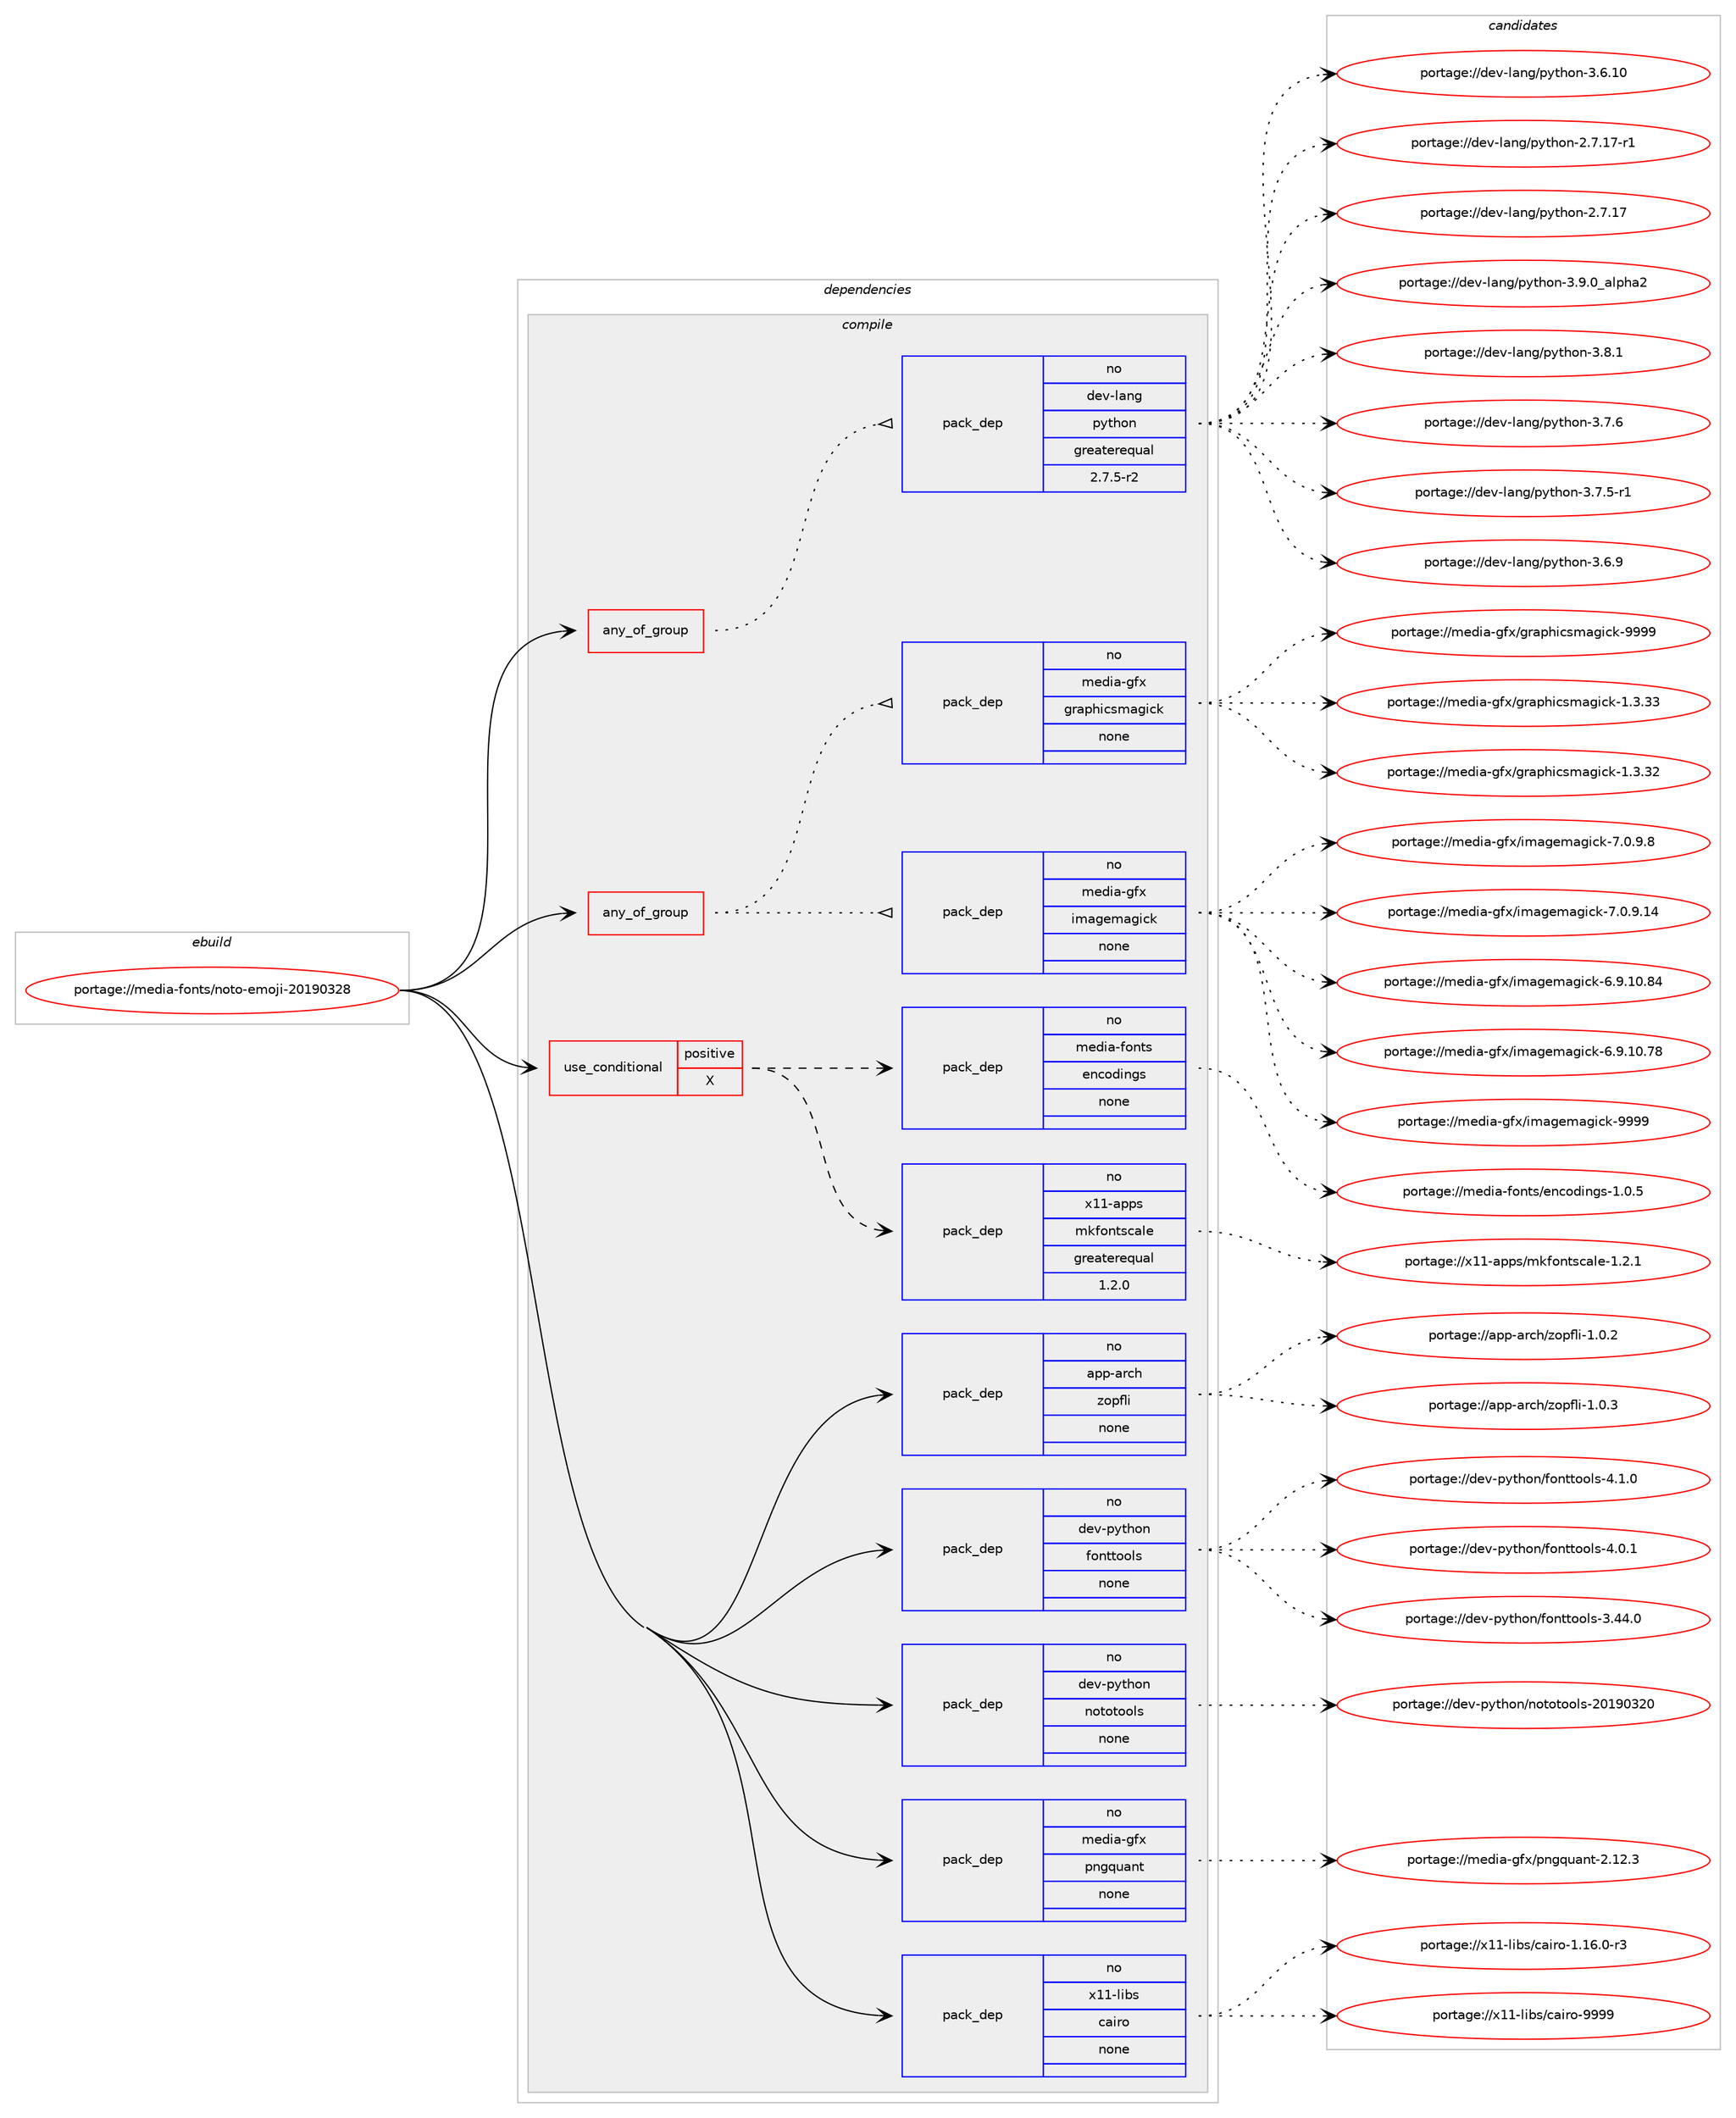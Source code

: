 digraph prolog {

# *************
# Graph options
# *************

newrank=true;
concentrate=true;
compound=true;
graph [rankdir=LR,fontname=Helvetica,fontsize=10,ranksep=1.5];#, ranksep=2.5, nodesep=0.2];
edge  [arrowhead=vee];
node  [fontname=Helvetica,fontsize=10];

# **********
# The ebuild
# **********

subgraph cluster_leftcol {
color=gray;
rank=same;
label=<<i>ebuild</i>>;
id [label="portage://media-fonts/noto-emoji-20190328", color=red, width=4, href="../media-fonts/noto-emoji-20190328.svg"];
}

# ****************
# The dependencies
# ****************

subgraph cluster_midcol {
color=gray;
label=<<i>dependencies</i>>;
subgraph cluster_compile {
fillcolor="#eeeeee";
style=filled;
label=<<i>compile</i>>;
subgraph any3280 {
dependency227802 [label=<<TABLE BORDER="0" CELLBORDER="1" CELLSPACING="0" CELLPADDING="4"><TR><TD CELLPADDING="10">any_of_group</TD></TR></TABLE>>, shape=none, color=red];subgraph pack172094 {
dependency227803 [label=<<TABLE BORDER="0" CELLBORDER="1" CELLSPACING="0" CELLPADDING="4" WIDTH="220"><TR><TD ROWSPAN="6" CELLPADDING="30">pack_dep</TD></TR><TR><TD WIDTH="110">no</TD></TR><TR><TD>dev-lang</TD></TR><TR><TD>python</TD></TR><TR><TD>greaterequal</TD></TR><TR><TD>2.7.5-r2</TD></TR></TABLE>>, shape=none, color=blue];
}
dependency227802:e -> dependency227803:w [weight=20,style="dotted",arrowhead="oinv"];
}
id:e -> dependency227802:w [weight=20,style="solid",arrowhead="vee"];
subgraph any3281 {
dependency227804 [label=<<TABLE BORDER="0" CELLBORDER="1" CELLSPACING="0" CELLPADDING="4"><TR><TD CELLPADDING="10">any_of_group</TD></TR></TABLE>>, shape=none, color=red];subgraph pack172095 {
dependency227805 [label=<<TABLE BORDER="0" CELLBORDER="1" CELLSPACING="0" CELLPADDING="4" WIDTH="220"><TR><TD ROWSPAN="6" CELLPADDING="30">pack_dep</TD></TR><TR><TD WIDTH="110">no</TD></TR><TR><TD>media-gfx</TD></TR><TR><TD>imagemagick</TD></TR><TR><TD>none</TD></TR><TR><TD></TD></TR></TABLE>>, shape=none, color=blue];
}
dependency227804:e -> dependency227805:w [weight=20,style="dotted",arrowhead="oinv"];
subgraph pack172096 {
dependency227806 [label=<<TABLE BORDER="0" CELLBORDER="1" CELLSPACING="0" CELLPADDING="4" WIDTH="220"><TR><TD ROWSPAN="6" CELLPADDING="30">pack_dep</TD></TR><TR><TD WIDTH="110">no</TD></TR><TR><TD>media-gfx</TD></TR><TR><TD>graphicsmagick</TD></TR><TR><TD>none</TD></TR><TR><TD></TD></TR></TABLE>>, shape=none, color=blue];
}
dependency227804:e -> dependency227806:w [weight=20,style="dotted",arrowhead="oinv"];
}
id:e -> dependency227804:w [weight=20,style="solid",arrowhead="vee"];
subgraph cond52256 {
dependency227807 [label=<<TABLE BORDER="0" CELLBORDER="1" CELLSPACING="0" CELLPADDING="4"><TR><TD ROWSPAN="3" CELLPADDING="10">use_conditional</TD></TR><TR><TD>positive</TD></TR><TR><TD>X</TD></TR></TABLE>>, shape=none, color=red];
subgraph pack172097 {
dependency227808 [label=<<TABLE BORDER="0" CELLBORDER="1" CELLSPACING="0" CELLPADDING="4" WIDTH="220"><TR><TD ROWSPAN="6" CELLPADDING="30">pack_dep</TD></TR><TR><TD WIDTH="110">no</TD></TR><TR><TD>x11-apps</TD></TR><TR><TD>mkfontscale</TD></TR><TR><TD>greaterequal</TD></TR><TR><TD>1.2.0</TD></TR></TABLE>>, shape=none, color=blue];
}
dependency227807:e -> dependency227808:w [weight=20,style="dashed",arrowhead="vee"];
subgraph pack172098 {
dependency227809 [label=<<TABLE BORDER="0" CELLBORDER="1" CELLSPACING="0" CELLPADDING="4" WIDTH="220"><TR><TD ROWSPAN="6" CELLPADDING="30">pack_dep</TD></TR><TR><TD WIDTH="110">no</TD></TR><TR><TD>media-fonts</TD></TR><TR><TD>encodings</TD></TR><TR><TD>none</TD></TR><TR><TD></TD></TR></TABLE>>, shape=none, color=blue];
}
dependency227807:e -> dependency227809:w [weight=20,style="dashed",arrowhead="vee"];
}
id:e -> dependency227807:w [weight=20,style="solid",arrowhead="vee"];
subgraph pack172099 {
dependency227810 [label=<<TABLE BORDER="0" CELLBORDER="1" CELLSPACING="0" CELLPADDING="4" WIDTH="220"><TR><TD ROWSPAN="6" CELLPADDING="30">pack_dep</TD></TR><TR><TD WIDTH="110">no</TD></TR><TR><TD>app-arch</TD></TR><TR><TD>zopfli</TD></TR><TR><TD>none</TD></TR><TR><TD></TD></TR></TABLE>>, shape=none, color=blue];
}
id:e -> dependency227810:w [weight=20,style="solid",arrowhead="vee"];
subgraph pack172100 {
dependency227811 [label=<<TABLE BORDER="0" CELLBORDER="1" CELLSPACING="0" CELLPADDING="4" WIDTH="220"><TR><TD ROWSPAN="6" CELLPADDING="30">pack_dep</TD></TR><TR><TD WIDTH="110">no</TD></TR><TR><TD>dev-python</TD></TR><TR><TD>fonttools</TD></TR><TR><TD>none</TD></TR><TR><TD></TD></TR></TABLE>>, shape=none, color=blue];
}
id:e -> dependency227811:w [weight=20,style="solid",arrowhead="vee"];
subgraph pack172101 {
dependency227812 [label=<<TABLE BORDER="0" CELLBORDER="1" CELLSPACING="0" CELLPADDING="4" WIDTH="220"><TR><TD ROWSPAN="6" CELLPADDING="30">pack_dep</TD></TR><TR><TD WIDTH="110">no</TD></TR><TR><TD>dev-python</TD></TR><TR><TD>nototools</TD></TR><TR><TD>none</TD></TR><TR><TD></TD></TR></TABLE>>, shape=none, color=blue];
}
id:e -> dependency227812:w [weight=20,style="solid",arrowhead="vee"];
subgraph pack172102 {
dependency227813 [label=<<TABLE BORDER="0" CELLBORDER="1" CELLSPACING="0" CELLPADDING="4" WIDTH="220"><TR><TD ROWSPAN="6" CELLPADDING="30">pack_dep</TD></TR><TR><TD WIDTH="110">no</TD></TR><TR><TD>media-gfx</TD></TR><TR><TD>pngquant</TD></TR><TR><TD>none</TD></TR><TR><TD></TD></TR></TABLE>>, shape=none, color=blue];
}
id:e -> dependency227813:w [weight=20,style="solid",arrowhead="vee"];
subgraph pack172103 {
dependency227814 [label=<<TABLE BORDER="0" CELLBORDER="1" CELLSPACING="0" CELLPADDING="4" WIDTH="220"><TR><TD ROWSPAN="6" CELLPADDING="30">pack_dep</TD></TR><TR><TD WIDTH="110">no</TD></TR><TR><TD>x11-libs</TD></TR><TR><TD>cairo</TD></TR><TR><TD>none</TD></TR><TR><TD></TD></TR></TABLE>>, shape=none, color=blue];
}
id:e -> dependency227814:w [weight=20,style="solid",arrowhead="vee"];
}
subgraph cluster_compileandrun {
fillcolor="#eeeeee";
style=filled;
label=<<i>compile and run</i>>;
}
subgraph cluster_run {
fillcolor="#eeeeee";
style=filled;
label=<<i>run</i>>;
}
}

# **************
# The candidates
# **************

subgraph cluster_choices {
rank=same;
color=gray;
label=<<i>candidates</i>>;

subgraph choice172094 {
color=black;
nodesep=1;
choice10010111845108971101034711212111610411111045514657464895971081121049750 [label="portage://dev-lang/python-3.9.0_alpha2", color=red, width=4,href="../dev-lang/python-3.9.0_alpha2.svg"];
choice100101118451089711010347112121116104111110455146564649 [label="portage://dev-lang/python-3.8.1", color=red, width=4,href="../dev-lang/python-3.8.1.svg"];
choice100101118451089711010347112121116104111110455146554654 [label="portage://dev-lang/python-3.7.6", color=red, width=4,href="../dev-lang/python-3.7.6.svg"];
choice1001011184510897110103471121211161041111104551465546534511449 [label="portage://dev-lang/python-3.7.5-r1", color=red, width=4,href="../dev-lang/python-3.7.5-r1.svg"];
choice100101118451089711010347112121116104111110455146544657 [label="portage://dev-lang/python-3.6.9", color=red, width=4,href="../dev-lang/python-3.6.9.svg"];
choice10010111845108971101034711212111610411111045514654464948 [label="portage://dev-lang/python-3.6.10", color=red, width=4,href="../dev-lang/python-3.6.10.svg"];
choice100101118451089711010347112121116104111110455046554649554511449 [label="portage://dev-lang/python-2.7.17-r1", color=red, width=4,href="../dev-lang/python-2.7.17-r1.svg"];
choice10010111845108971101034711212111610411111045504655464955 [label="portage://dev-lang/python-2.7.17", color=red, width=4,href="../dev-lang/python-2.7.17.svg"];
dependency227803:e -> choice10010111845108971101034711212111610411111045514657464895971081121049750:w [style=dotted,weight="100"];
dependency227803:e -> choice100101118451089711010347112121116104111110455146564649:w [style=dotted,weight="100"];
dependency227803:e -> choice100101118451089711010347112121116104111110455146554654:w [style=dotted,weight="100"];
dependency227803:e -> choice1001011184510897110103471121211161041111104551465546534511449:w [style=dotted,weight="100"];
dependency227803:e -> choice100101118451089711010347112121116104111110455146544657:w [style=dotted,weight="100"];
dependency227803:e -> choice10010111845108971101034711212111610411111045514654464948:w [style=dotted,weight="100"];
dependency227803:e -> choice100101118451089711010347112121116104111110455046554649554511449:w [style=dotted,weight="100"];
dependency227803:e -> choice10010111845108971101034711212111610411111045504655464955:w [style=dotted,weight="100"];
}
subgraph choice172095 {
color=black;
nodesep=1;
choice1091011001059745103102120471051099710310110997103105991074557575757 [label="portage://media-gfx/imagemagick-9999", color=red, width=4,href="../media-gfx/imagemagick-9999.svg"];
choice1091011001059745103102120471051099710310110997103105991074555464846574656 [label="portage://media-gfx/imagemagick-7.0.9.8", color=red, width=4,href="../media-gfx/imagemagick-7.0.9.8.svg"];
choice109101100105974510310212047105109971031011099710310599107455546484657464952 [label="portage://media-gfx/imagemagick-7.0.9.14", color=red, width=4,href="../media-gfx/imagemagick-7.0.9.14.svg"];
choice10910110010597451031021204710510997103101109971031059910745544657464948465652 [label="portage://media-gfx/imagemagick-6.9.10.84", color=red, width=4,href="../media-gfx/imagemagick-6.9.10.84.svg"];
choice10910110010597451031021204710510997103101109971031059910745544657464948465556 [label="portage://media-gfx/imagemagick-6.9.10.78", color=red, width=4,href="../media-gfx/imagemagick-6.9.10.78.svg"];
dependency227805:e -> choice1091011001059745103102120471051099710310110997103105991074557575757:w [style=dotted,weight="100"];
dependency227805:e -> choice1091011001059745103102120471051099710310110997103105991074555464846574656:w [style=dotted,weight="100"];
dependency227805:e -> choice109101100105974510310212047105109971031011099710310599107455546484657464952:w [style=dotted,weight="100"];
dependency227805:e -> choice10910110010597451031021204710510997103101109971031059910745544657464948465652:w [style=dotted,weight="100"];
dependency227805:e -> choice10910110010597451031021204710510997103101109971031059910745544657464948465556:w [style=dotted,weight="100"];
}
subgraph choice172096 {
color=black;
nodesep=1;
choice109101100105974510310212047103114971121041059911510997103105991074557575757 [label="portage://media-gfx/graphicsmagick-9999", color=red, width=4,href="../media-gfx/graphicsmagick-9999.svg"];
choice1091011001059745103102120471031149711210410599115109971031059910745494651465151 [label="portage://media-gfx/graphicsmagick-1.3.33", color=red, width=4,href="../media-gfx/graphicsmagick-1.3.33.svg"];
choice1091011001059745103102120471031149711210410599115109971031059910745494651465150 [label="portage://media-gfx/graphicsmagick-1.3.32", color=red, width=4,href="../media-gfx/graphicsmagick-1.3.32.svg"];
dependency227806:e -> choice109101100105974510310212047103114971121041059911510997103105991074557575757:w [style=dotted,weight="100"];
dependency227806:e -> choice1091011001059745103102120471031149711210410599115109971031059910745494651465151:w [style=dotted,weight="100"];
dependency227806:e -> choice1091011001059745103102120471031149711210410599115109971031059910745494651465150:w [style=dotted,weight="100"];
}
subgraph choice172097 {
color=black;
nodesep=1;
choice12049494597112112115471091071021111101161159997108101454946504649 [label="portage://x11-apps/mkfontscale-1.2.1", color=red, width=4,href="../x11-apps/mkfontscale-1.2.1.svg"];
dependency227808:e -> choice12049494597112112115471091071021111101161159997108101454946504649:w [style=dotted,weight="100"];
}
subgraph choice172098 {
color=black;
nodesep=1;
choice10910110010597451021111101161154710111099111100105110103115454946484653 [label="portage://media-fonts/encodings-1.0.5", color=red, width=4,href="../media-fonts/encodings-1.0.5.svg"];
dependency227809:e -> choice10910110010597451021111101161154710111099111100105110103115454946484653:w [style=dotted,weight="100"];
}
subgraph choice172099 {
color=black;
nodesep=1;
choice9711211245971149910447122111112102108105454946484651 [label="portage://app-arch/zopfli-1.0.3", color=red, width=4,href="../app-arch/zopfli-1.0.3.svg"];
choice9711211245971149910447122111112102108105454946484650 [label="portage://app-arch/zopfli-1.0.2", color=red, width=4,href="../app-arch/zopfli-1.0.2.svg"];
dependency227810:e -> choice9711211245971149910447122111112102108105454946484651:w [style=dotted,weight="100"];
dependency227810:e -> choice9711211245971149910447122111112102108105454946484650:w [style=dotted,weight="100"];
}
subgraph choice172100 {
color=black;
nodesep=1;
choice1001011184511212111610411111047102111110116116111111108115455246494648 [label="portage://dev-python/fonttools-4.1.0", color=red, width=4,href="../dev-python/fonttools-4.1.0.svg"];
choice1001011184511212111610411111047102111110116116111111108115455246484649 [label="portage://dev-python/fonttools-4.0.1", color=red, width=4,href="../dev-python/fonttools-4.0.1.svg"];
choice100101118451121211161041111104710211111011611611111110811545514652524648 [label="portage://dev-python/fonttools-3.44.0", color=red, width=4,href="../dev-python/fonttools-3.44.0.svg"];
dependency227811:e -> choice1001011184511212111610411111047102111110116116111111108115455246494648:w [style=dotted,weight="100"];
dependency227811:e -> choice1001011184511212111610411111047102111110116116111111108115455246484649:w [style=dotted,weight="100"];
dependency227811:e -> choice100101118451121211161041111104710211111011611611111110811545514652524648:w [style=dotted,weight="100"];
}
subgraph choice172101 {
color=black;
nodesep=1;
choice1001011184511212111610411111047110111116111116111111108115455048495748515048 [label="portage://dev-python/nototools-20190320", color=red, width=4,href="../dev-python/nototools-20190320.svg"];
dependency227812:e -> choice1001011184511212111610411111047110111116111116111111108115455048495748515048:w [style=dotted,weight="100"];
}
subgraph choice172102 {
color=black;
nodesep=1;
choice1091011001059745103102120471121101031131179711011645504649504651 [label="portage://media-gfx/pngquant-2.12.3", color=red, width=4,href="../media-gfx/pngquant-2.12.3.svg"];
dependency227813:e -> choice1091011001059745103102120471121101031131179711011645504649504651:w [style=dotted,weight="100"];
}
subgraph choice172103 {
color=black;
nodesep=1;
choice120494945108105981154799971051141114557575757 [label="portage://x11-libs/cairo-9999", color=red, width=4,href="../x11-libs/cairo-9999.svg"];
choice12049494510810598115479997105114111454946495446484511451 [label="portage://x11-libs/cairo-1.16.0-r3", color=red, width=4,href="../x11-libs/cairo-1.16.0-r3.svg"];
dependency227814:e -> choice120494945108105981154799971051141114557575757:w [style=dotted,weight="100"];
dependency227814:e -> choice12049494510810598115479997105114111454946495446484511451:w [style=dotted,weight="100"];
}
}

}
